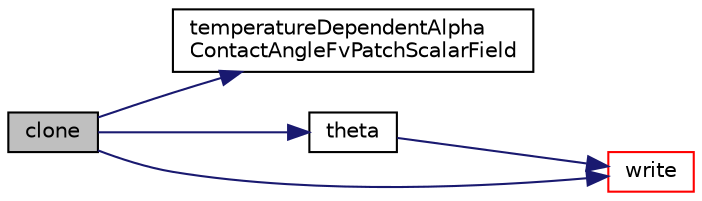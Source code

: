 digraph "clone"
{
  bgcolor="transparent";
  edge [fontname="Helvetica",fontsize="10",labelfontname="Helvetica",labelfontsize="10"];
  node [fontname="Helvetica",fontsize="10",shape=record];
  rankdir="LR";
  Node24 [label="clone",height=0.2,width=0.4,color="black", fillcolor="grey75", style="filled", fontcolor="black"];
  Node24 -> Node25 [color="midnightblue",fontsize="10",style="solid",fontname="Helvetica"];
  Node25 [label="temperatureDependentAlpha\lContactAngleFvPatchScalarField",height=0.2,width=0.4,color="black",URL="$a31905.html#a421f81e4777ef1016fc0984563a37427",tooltip="Construct from patch and internal field. "];
  Node24 -> Node26 [color="midnightblue",fontsize="10",style="solid",fontname="Helvetica"];
  Node26 [label="theta",height=0.2,width=0.4,color="black",URL="$a31905.html#adb6a61a8ff08b20d8bb17c0fdebbf96c",tooltip="Return the equilibrium contact-angle. "];
  Node26 -> Node27 [color="midnightblue",fontsize="10",style="solid",fontname="Helvetica"];
  Node27 [label="write",height=0.2,width=0.4,color="red",URL="$a31905.html#a293fdfec8bdfbd5c3913ab4c9f3454ff",tooltip="Write. "];
  Node24 -> Node27 [color="midnightblue",fontsize="10",style="solid",fontname="Helvetica"];
}
